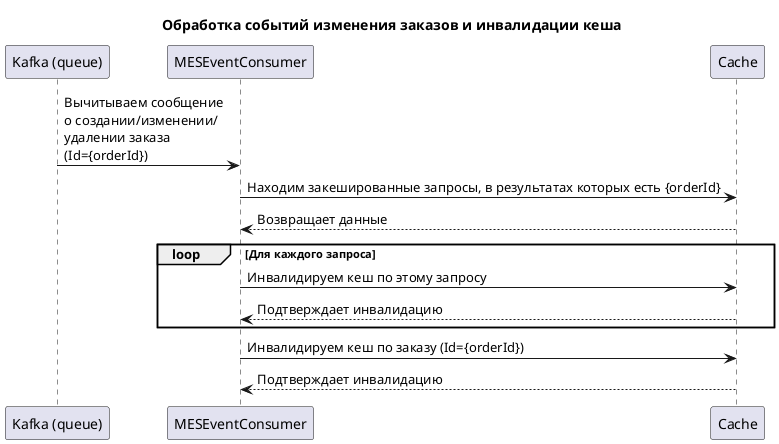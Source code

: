 ﻿@startuml
title Обработка событий изменения заказов и инвалидации кеша

participant Kafka as "Kafka (queue)"
participant MESEventConsumer
participant Cache
Kafka -> MESEventConsumer: Вычитываем сообщение\nо создании/изменении/\nудалении заказа\n(Id={orderId})
MESEventConsumer -> Cache: Находим закешированные запросы, в результатах которых есть {orderId}
Cache --> MESEventConsumer: Возвращает данные

loop Для каждого запроса
    MESEventConsumer -> Cache: Инвалидируем кеш по этому запросу 
    Cache --> MESEventConsumer: Подтверждает инвалидацию
end

MESEventConsumer -> Cache: Инвалидируем кеш по заказу (Id={orderId})
Cache --> MESEventConsumer: Подтверждает инвалидацию

@enduml
